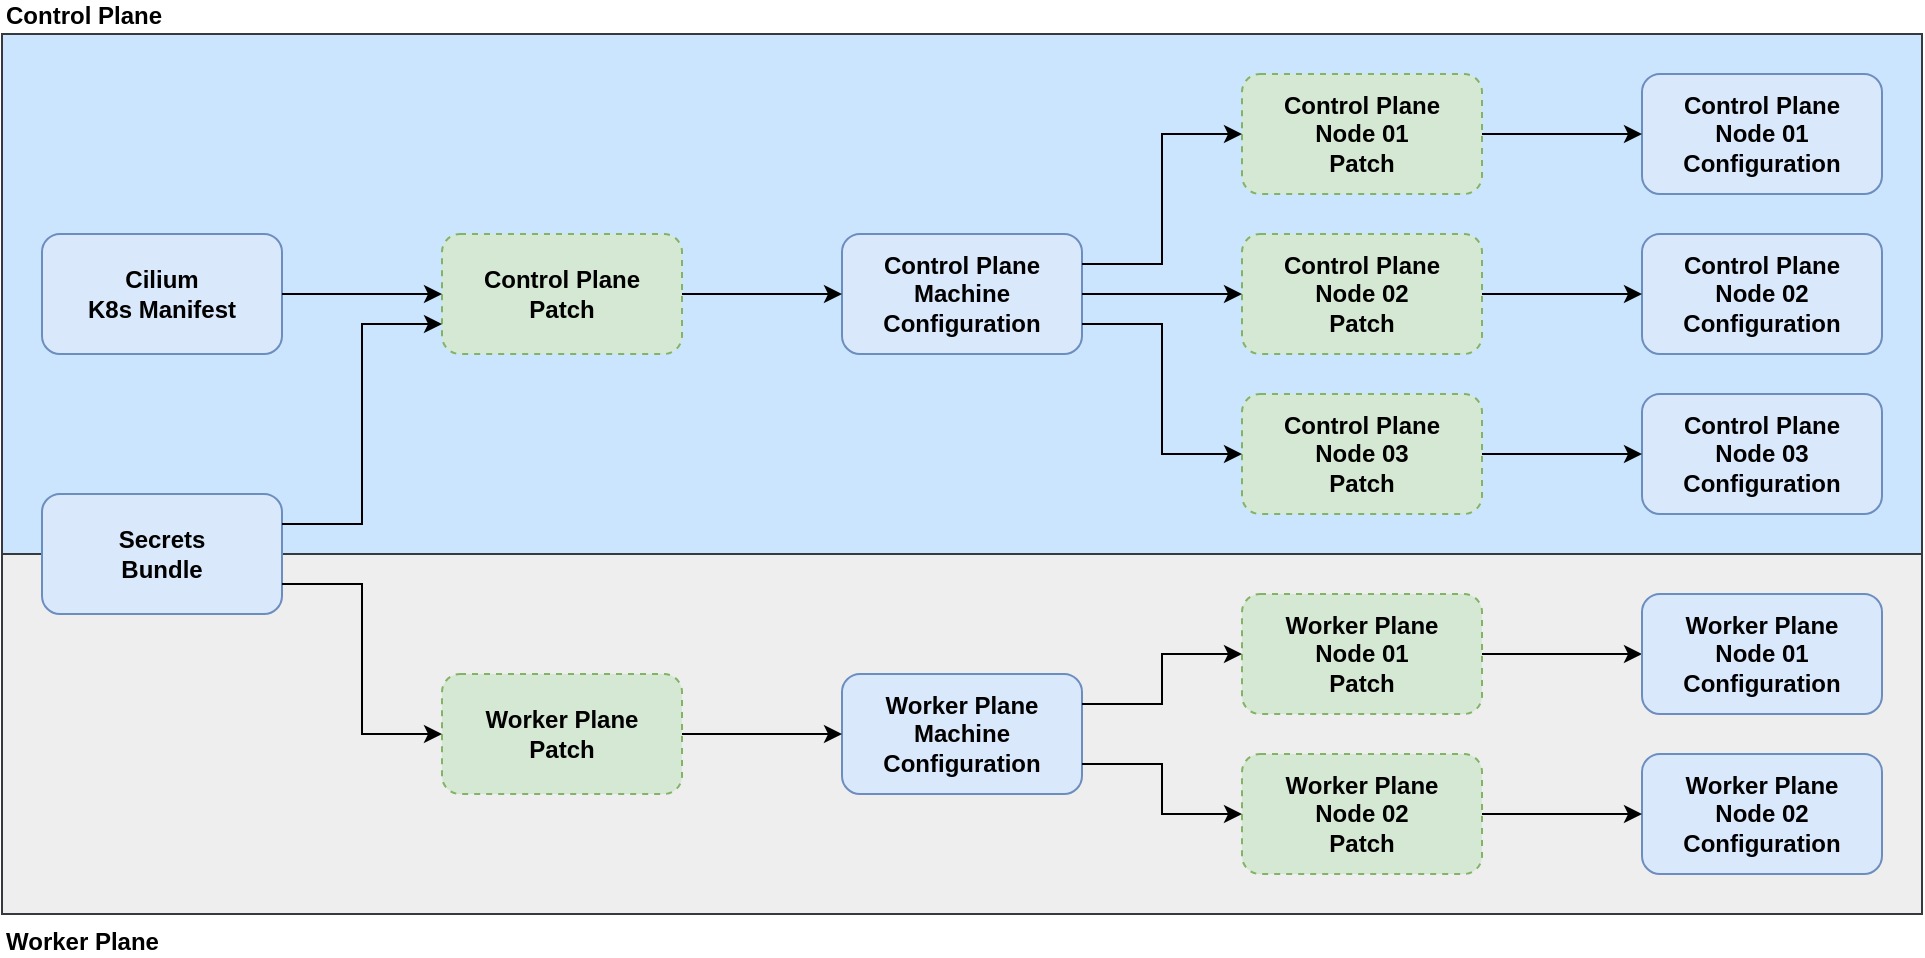 <mxfile version="21.1.2" type="device">
  <diagram name="Page-1" id="IXx1cbKI2jA3vDpIu_bR">
    <mxGraphModel dx="1262" dy="982" grid="1" gridSize="10" guides="1" tooltips="1" connect="1" arrows="1" fold="1" page="1" pageScale="1" pageWidth="1100" pageHeight="850" math="0" shadow="0">
      <root>
        <mxCell id="0" />
        <mxCell id="1" parent="0" />
        <mxCell id="KrGzkJw3fajvdHLZOQNi-37" value="Worker Plane" style="rounded=0;whiteSpace=wrap;html=1;fillColor=#eeeeee;strokeColor=#36393d;fontStyle=1;align=left;labelPosition=center;verticalLabelPosition=bottom;verticalAlign=top;" vertex="1" parent="1">
          <mxGeometry x="60" y="360" width="960" height="180" as="geometry" />
        </mxCell>
        <mxCell id="KrGzkJw3fajvdHLZOQNi-36" value="&lt;font color=&quot;#000000&quot;&gt;Control Plane&lt;/font&gt;" style="rounded=0;whiteSpace=wrap;html=1;fillColor=#cce5ff;strokeColor=#36393d;fontStyle=1;labelPosition=center;verticalLabelPosition=top;align=left;verticalAlign=bottom;" vertex="1" parent="1">
          <mxGeometry x="60" y="100" width="960" height="260" as="geometry" />
        </mxCell>
        <mxCell id="KrGzkJw3fajvdHLZOQNi-2" value="Secrets&lt;br&gt;Bundle" style="rounded=1;whiteSpace=wrap;html=1;fillColor=#dae8fc;strokeColor=#6c8ebf;fontStyle=1" vertex="1" parent="1">
          <mxGeometry x="80" y="330" width="120" height="60" as="geometry" />
        </mxCell>
        <mxCell id="KrGzkJw3fajvdHLZOQNi-4" value="Cilium&lt;br&gt;K8s Manifest" style="rounded=1;whiteSpace=wrap;html=1;fillColor=#dae8fc;strokeColor=#6c8ebf;fontStyle=1" vertex="1" parent="1">
          <mxGeometry x="80" y="200" width="120" height="60" as="geometry" />
        </mxCell>
        <mxCell id="KrGzkJw3fajvdHLZOQNi-5" value="Control Plane&lt;br&gt;Patch" style="rounded=1;whiteSpace=wrap;html=1;fillColor=#d5e8d4;strokeColor=#82b366;dashed=1;fontStyle=1" vertex="1" parent="1">
          <mxGeometry x="280" y="200" width="120" height="60" as="geometry" />
        </mxCell>
        <mxCell id="KrGzkJw3fajvdHLZOQNi-6" value="Worker Plane&lt;br&gt;Patch" style="rounded=1;whiteSpace=wrap;html=1;fillColor=#d5e8d4;strokeColor=#82b366;dashed=1;fontStyle=1" vertex="1" parent="1">
          <mxGeometry x="280" y="420" width="120" height="60" as="geometry" />
        </mxCell>
        <mxCell id="KrGzkJw3fajvdHLZOQNi-7" value="Worker Plane&lt;br style=&quot;border-color: var(--border-color);&quot;&gt;Node 01&lt;br style=&quot;border-color: var(--border-color);&quot;&gt;Patch" style="rounded=1;whiteSpace=wrap;html=1;fillColor=#d5e8d4;strokeColor=#82b366;dashed=1;fontStyle=1" vertex="1" parent="1">
          <mxGeometry x="680" y="380" width="120" height="60" as="geometry" />
        </mxCell>
        <mxCell id="KrGzkJw3fajvdHLZOQNi-8" value="Control Plane&lt;br&gt;Node 01&lt;br&gt;Patch" style="rounded=1;whiteSpace=wrap;html=1;fillColor=#d5e8d4;strokeColor=#82b366;dashed=1;fontStyle=1" vertex="1" parent="1">
          <mxGeometry x="680" y="120" width="120" height="60" as="geometry" />
        </mxCell>
        <mxCell id="KrGzkJw3fajvdHLZOQNi-9" value="Control Plane&lt;br style=&quot;border-color: var(--border-color);&quot;&gt;Node 02&lt;br style=&quot;border-color: var(--border-color);&quot;&gt;Patch" style="rounded=1;whiteSpace=wrap;html=1;fillColor=#d5e8d4;strokeColor=#82b366;dashed=1;fontStyle=1" vertex="1" parent="1">
          <mxGeometry x="680" y="200" width="120" height="60" as="geometry" />
        </mxCell>
        <mxCell id="KrGzkJw3fajvdHLZOQNi-10" value="Control Plane&lt;br style=&quot;border-color: var(--border-color);&quot;&gt;Node 03&lt;br style=&quot;border-color: var(--border-color);&quot;&gt;Patch" style="rounded=1;whiteSpace=wrap;html=1;fillColor=#d5e8d4;strokeColor=#82b366;dashed=1;fontStyle=1" vertex="1" parent="1">
          <mxGeometry x="680" y="280" width="120" height="60" as="geometry" />
        </mxCell>
        <mxCell id="KrGzkJw3fajvdHLZOQNi-11" value="" style="endArrow=classic;html=1;rounded=0;entryX=0;entryY=0.5;entryDx=0;entryDy=0;exitX=1;exitY=0.75;exitDx=0;exitDy=0;fontStyle=1" edge="1" parent="1" source="KrGzkJw3fajvdHLZOQNi-2" target="KrGzkJw3fajvdHLZOQNi-6">
          <mxGeometry width="50" height="50" relative="1" as="geometry">
            <mxPoint x="220" y="460" as="sourcePoint" />
            <mxPoint x="330" y="500" as="targetPoint" />
            <Array as="points">
              <mxPoint x="240" y="375" />
              <mxPoint x="240" y="450" />
            </Array>
          </mxGeometry>
        </mxCell>
        <mxCell id="KrGzkJw3fajvdHLZOQNi-13" value="" style="endArrow=classic;html=1;rounded=0;exitX=1;exitY=0.5;exitDx=0;exitDy=0;entryX=0;entryY=0.5;entryDx=0;entryDy=0;fontStyle=1" edge="1" parent="1" source="KrGzkJw3fajvdHLZOQNi-4" target="KrGzkJw3fajvdHLZOQNi-5">
          <mxGeometry width="50" height="50" relative="1" as="geometry">
            <mxPoint x="210" y="480" as="sourcePoint" />
            <mxPoint x="290" y="480" as="targetPoint" />
          </mxGeometry>
        </mxCell>
        <mxCell id="KrGzkJw3fajvdHLZOQNi-14" value="" style="endArrow=classic;html=1;rounded=0;exitX=1;exitY=0.25;exitDx=0;exitDy=0;entryX=0;entryY=0.75;entryDx=0;entryDy=0;fontStyle=1" edge="1" parent="1" source="KrGzkJw3fajvdHLZOQNi-2" target="KrGzkJw3fajvdHLZOQNi-5">
          <mxGeometry width="50" height="50" relative="1" as="geometry">
            <mxPoint x="210" y="340" as="sourcePoint" />
            <mxPoint x="290" y="340" as="targetPoint" />
            <Array as="points">
              <mxPoint x="240" y="345" />
              <mxPoint x="240" y="245" />
            </Array>
          </mxGeometry>
        </mxCell>
        <mxCell id="KrGzkJw3fajvdHLZOQNi-20" value="Control Plane&lt;br&gt;Node 01&lt;br&gt;Configuration" style="rounded=1;whiteSpace=wrap;html=1;fillColor=#dae8fc;strokeColor=#6c8ebf;fontStyle=1" vertex="1" parent="1">
          <mxGeometry x="880" y="120" width="120" height="60" as="geometry" />
        </mxCell>
        <mxCell id="KrGzkJw3fajvdHLZOQNi-21" value="Control Plane&lt;br&gt;Machine&lt;br&gt;Configuration" style="rounded=1;whiteSpace=wrap;html=1;fillColor=#dae8fc;strokeColor=#6c8ebf;fontStyle=1" vertex="1" parent="1">
          <mxGeometry x="480" y="200" width="120" height="60" as="geometry" />
        </mxCell>
        <mxCell id="KrGzkJw3fajvdHLZOQNi-22" value="Worker Plane&lt;br&gt;Machine&lt;br&gt;Configuration" style="rounded=1;whiteSpace=wrap;html=1;fillColor=#dae8fc;strokeColor=#6c8ebf;fontStyle=1" vertex="1" parent="1">
          <mxGeometry x="480" y="420" width="120" height="60" as="geometry" />
        </mxCell>
        <mxCell id="KrGzkJw3fajvdHLZOQNi-23" value="Control Plane&lt;br&gt;Node 02&lt;br&gt;Configuration" style="rounded=1;whiteSpace=wrap;html=1;fillColor=#dae8fc;strokeColor=#6c8ebf;fontStyle=1" vertex="1" parent="1">
          <mxGeometry x="880" y="200" width="120" height="60" as="geometry" />
        </mxCell>
        <mxCell id="KrGzkJw3fajvdHLZOQNi-24" value="Control Plane&lt;br&gt;Node 03&lt;br&gt;Configuration" style="rounded=1;whiteSpace=wrap;html=1;fillColor=#dae8fc;strokeColor=#6c8ebf;fontStyle=1" vertex="1" parent="1">
          <mxGeometry x="880" y="280" width="120" height="60" as="geometry" />
        </mxCell>
        <mxCell id="KrGzkJw3fajvdHLZOQNi-25" value="" style="endArrow=classic;html=1;rounded=0;entryX=0;entryY=0.5;entryDx=0;entryDy=0;exitX=1;exitY=0.5;exitDx=0;exitDy=0;fontStyle=1" edge="1" parent="1" source="KrGzkJw3fajvdHLZOQNi-5" target="KrGzkJw3fajvdHLZOQNi-21">
          <mxGeometry width="50" height="50" relative="1" as="geometry">
            <mxPoint x="440" y="370" as="sourcePoint" />
            <mxPoint x="490" y="320" as="targetPoint" />
          </mxGeometry>
        </mxCell>
        <mxCell id="KrGzkJw3fajvdHLZOQNi-26" value="" style="endArrow=classic;html=1;rounded=0;entryX=0;entryY=0.5;entryDx=0;entryDy=0;exitX=1;exitY=0.5;exitDx=0;exitDy=0;fontStyle=1" edge="1" parent="1" source="KrGzkJw3fajvdHLZOQNi-6" target="KrGzkJw3fajvdHLZOQNi-22">
          <mxGeometry width="50" height="50" relative="1" as="geometry">
            <mxPoint x="410" y="240" as="sourcePoint" />
            <mxPoint x="490" y="240" as="targetPoint" />
          </mxGeometry>
        </mxCell>
        <mxCell id="KrGzkJw3fajvdHLZOQNi-27" value="" style="endArrow=classic;html=1;rounded=0;entryX=0;entryY=0.5;entryDx=0;entryDy=0;exitX=1;exitY=0.25;exitDx=0;exitDy=0;fontStyle=1" edge="1" parent="1" source="KrGzkJw3fajvdHLZOQNi-22" target="KrGzkJw3fajvdHLZOQNi-7">
          <mxGeometry width="50" height="50" relative="1" as="geometry">
            <mxPoint x="420" y="250" as="sourcePoint" />
            <mxPoint x="500" y="250" as="targetPoint" />
            <Array as="points">
              <mxPoint x="640" y="435" />
              <mxPoint x="640" y="410" />
            </Array>
          </mxGeometry>
        </mxCell>
        <mxCell id="KrGzkJw3fajvdHLZOQNi-28" value="" style="endArrow=classic;html=1;rounded=0;entryX=0;entryY=0.5;entryDx=0;entryDy=0;exitX=1;exitY=0.25;exitDx=0;exitDy=0;fontStyle=1" edge="1" parent="1" source="KrGzkJw3fajvdHLZOQNi-21" target="KrGzkJw3fajvdHLZOQNi-8">
          <mxGeometry width="50" height="50" relative="1" as="geometry">
            <mxPoint x="410" y="240" as="sourcePoint" />
            <mxPoint x="490" y="240" as="targetPoint" />
            <Array as="points">
              <mxPoint x="640" y="215" />
              <mxPoint x="640" y="150" />
            </Array>
          </mxGeometry>
        </mxCell>
        <mxCell id="KrGzkJw3fajvdHLZOQNi-29" value="" style="endArrow=classic;html=1;rounded=0;entryX=0;entryY=0.5;entryDx=0;entryDy=0;exitX=1;exitY=0.5;exitDx=0;exitDy=0;fontStyle=1" edge="1" parent="1" source="KrGzkJw3fajvdHLZOQNi-21" target="KrGzkJw3fajvdHLZOQNi-9">
          <mxGeometry width="50" height="50" relative="1" as="geometry">
            <mxPoint x="420" y="250" as="sourcePoint" />
            <mxPoint x="500" y="250" as="targetPoint" />
          </mxGeometry>
        </mxCell>
        <mxCell id="KrGzkJw3fajvdHLZOQNi-30" value="" style="endArrow=classic;html=1;rounded=0;entryX=0;entryY=0.5;entryDx=0;entryDy=0;exitX=1;exitY=0.75;exitDx=0;exitDy=0;fontStyle=1" edge="1" parent="1" source="KrGzkJw3fajvdHLZOQNi-21" target="KrGzkJw3fajvdHLZOQNi-10">
          <mxGeometry width="50" height="50" relative="1" as="geometry">
            <mxPoint x="430" y="260" as="sourcePoint" />
            <mxPoint x="510" y="260" as="targetPoint" />
            <Array as="points">
              <mxPoint x="640" y="245" />
              <mxPoint x="640" y="310" />
            </Array>
          </mxGeometry>
        </mxCell>
        <mxCell id="KrGzkJw3fajvdHLZOQNi-31" value="" style="endArrow=classic;html=1;rounded=0;entryX=0;entryY=0.5;entryDx=0;entryDy=0;exitX=1;exitY=0.5;exitDx=0;exitDy=0;fontStyle=1" edge="1" parent="1" source="KrGzkJw3fajvdHLZOQNi-7" target="KrGzkJw3fajvdHLZOQNi-32">
          <mxGeometry width="50" height="50" relative="1" as="geometry">
            <mxPoint x="440" y="270" as="sourcePoint" />
            <mxPoint x="520" y="270" as="targetPoint" />
          </mxGeometry>
        </mxCell>
        <mxCell id="KrGzkJw3fajvdHLZOQNi-32" value="Worker Plane&lt;br&gt;Node 01&lt;br&gt;Configuration" style="rounded=1;whiteSpace=wrap;html=1;fillColor=#dae8fc;strokeColor=#6c8ebf;fontStyle=1" vertex="1" parent="1">
          <mxGeometry x="880" y="380" width="120" height="60" as="geometry" />
        </mxCell>
        <mxCell id="KrGzkJw3fajvdHLZOQNi-33" value="" style="endArrow=classic;html=1;rounded=0;entryX=0;entryY=0.5;entryDx=0;entryDy=0;exitX=1;exitY=0.5;exitDx=0;exitDy=0;fontStyle=1" edge="1" parent="1" source="KrGzkJw3fajvdHLZOQNi-10" target="KrGzkJw3fajvdHLZOQNi-24">
          <mxGeometry width="50" height="50" relative="1" as="geometry">
            <mxPoint x="810" y="480" as="sourcePoint" />
            <mxPoint x="890" y="480" as="targetPoint" />
          </mxGeometry>
        </mxCell>
        <mxCell id="KrGzkJw3fajvdHLZOQNi-34" value="" style="endArrow=classic;html=1;rounded=0;entryX=0;entryY=0.5;entryDx=0;entryDy=0;exitX=1;exitY=0.5;exitDx=0;exitDy=0;fontStyle=1" edge="1" parent="1" source="KrGzkJw3fajvdHLZOQNi-9" target="KrGzkJw3fajvdHLZOQNi-23">
          <mxGeometry width="50" height="50" relative="1" as="geometry">
            <mxPoint x="820" y="490" as="sourcePoint" />
            <mxPoint x="900" y="490" as="targetPoint" />
          </mxGeometry>
        </mxCell>
        <mxCell id="KrGzkJw3fajvdHLZOQNi-35" value="" style="endArrow=classic;html=1;rounded=0;entryX=0;entryY=0.5;entryDx=0;entryDy=0;exitX=1;exitY=0.5;exitDx=0;exitDy=0;fontStyle=1" edge="1" parent="1" source="KrGzkJw3fajvdHLZOQNi-8" target="KrGzkJw3fajvdHLZOQNi-20">
          <mxGeometry width="50" height="50" relative="1" as="geometry">
            <mxPoint x="830" y="500" as="sourcePoint" />
            <mxPoint x="910" y="500" as="targetPoint" />
          </mxGeometry>
        </mxCell>
        <mxCell id="KrGzkJw3fajvdHLZOQNi-39" value="Worker Plane&lt;br&gt;Node 02&lt;br&gt;Configuration" style="rounded=1;whiteSpace=wrap;html=1;fillColor=#dae8fc;strokeColor=#6c8ebf;fontStyle=1" vertex="1" parent="1">
          <mxGeometry x="880" y="460" width="120" height="60" as="geometry" />
        </mxCell>
        <mxCell id="KrGzkJw3fajvdHLZOQNi-40" value="Worker Plane&lt;br style=&quot;border-color: var(--border-color);&quot;&gt;Node 02&lt;br style=&quot;border-color: var(--border-color);&quot;&gt;Patch" style="rounded=1;whiteSpace=wrap;html=1;fillColor=#d5e8d4;strokeColor=#82b366;dashed=1;fontStyle=1" vertex="1" parent="1">
          <mxGeometry x="680" y="460" width="120" height="60" as="geometry" />
        </mxCell>
        <mxCell id="KrGzkJw3fajvdHLZOQNi-41" value="" style="endArrow=classic;html=1;rounded=0;entryX=0;entryY=0.5;entryDx=0;entryDy=0;exitX=1;exitY=0.75;exitDx=0;exitDy=0;fontStyle=1" edge="1" parent="1" source="KrGzkJw3fajvdHLZOQNi-22" target="KrGzkJw3fajvdHLZOQNi-40">
          <mxGeometry width="50" height="50" relative="1" as="geometry">
            <mxPoint x="610" y="435" as="sourcePoint" />
            <mxPoint x="690" y="420" as="targetPoint" />
            <Array as="points">
              <mxPoint x="640" y="465" />
              <mxPoint x="640" y="490" />
            </Array>
          </mxGeometry>
        </mxCell>
        <mxCell id="KrGzkJw3fajvdHLZOQNi-42" value="" style="endArrow=classic;html=1;rounded=0;entryX=0;entryY=0.5;entryDx=0;entryDy=0;exitX=1;exitY=0.5;exitDx=0;exitDy=0;fontStyle=1" edge="1" parent="1" source="KrGzkJw3fajvdHLZOQNi-40" target="KrGzkJw3fajvdHLZOQNi-39">
          <mxGeometry width="50" height="50" relative="1" as="geometry">
            <mxPoint x="810" y="420" as="sourcePoint" />
            <mxPoint x="890" y="420" as="targetPoint" />
          </mxGeometry>
        </mxCell>
      </root>
    </mxGraphModel>
  </diagram>
</mxfile>

